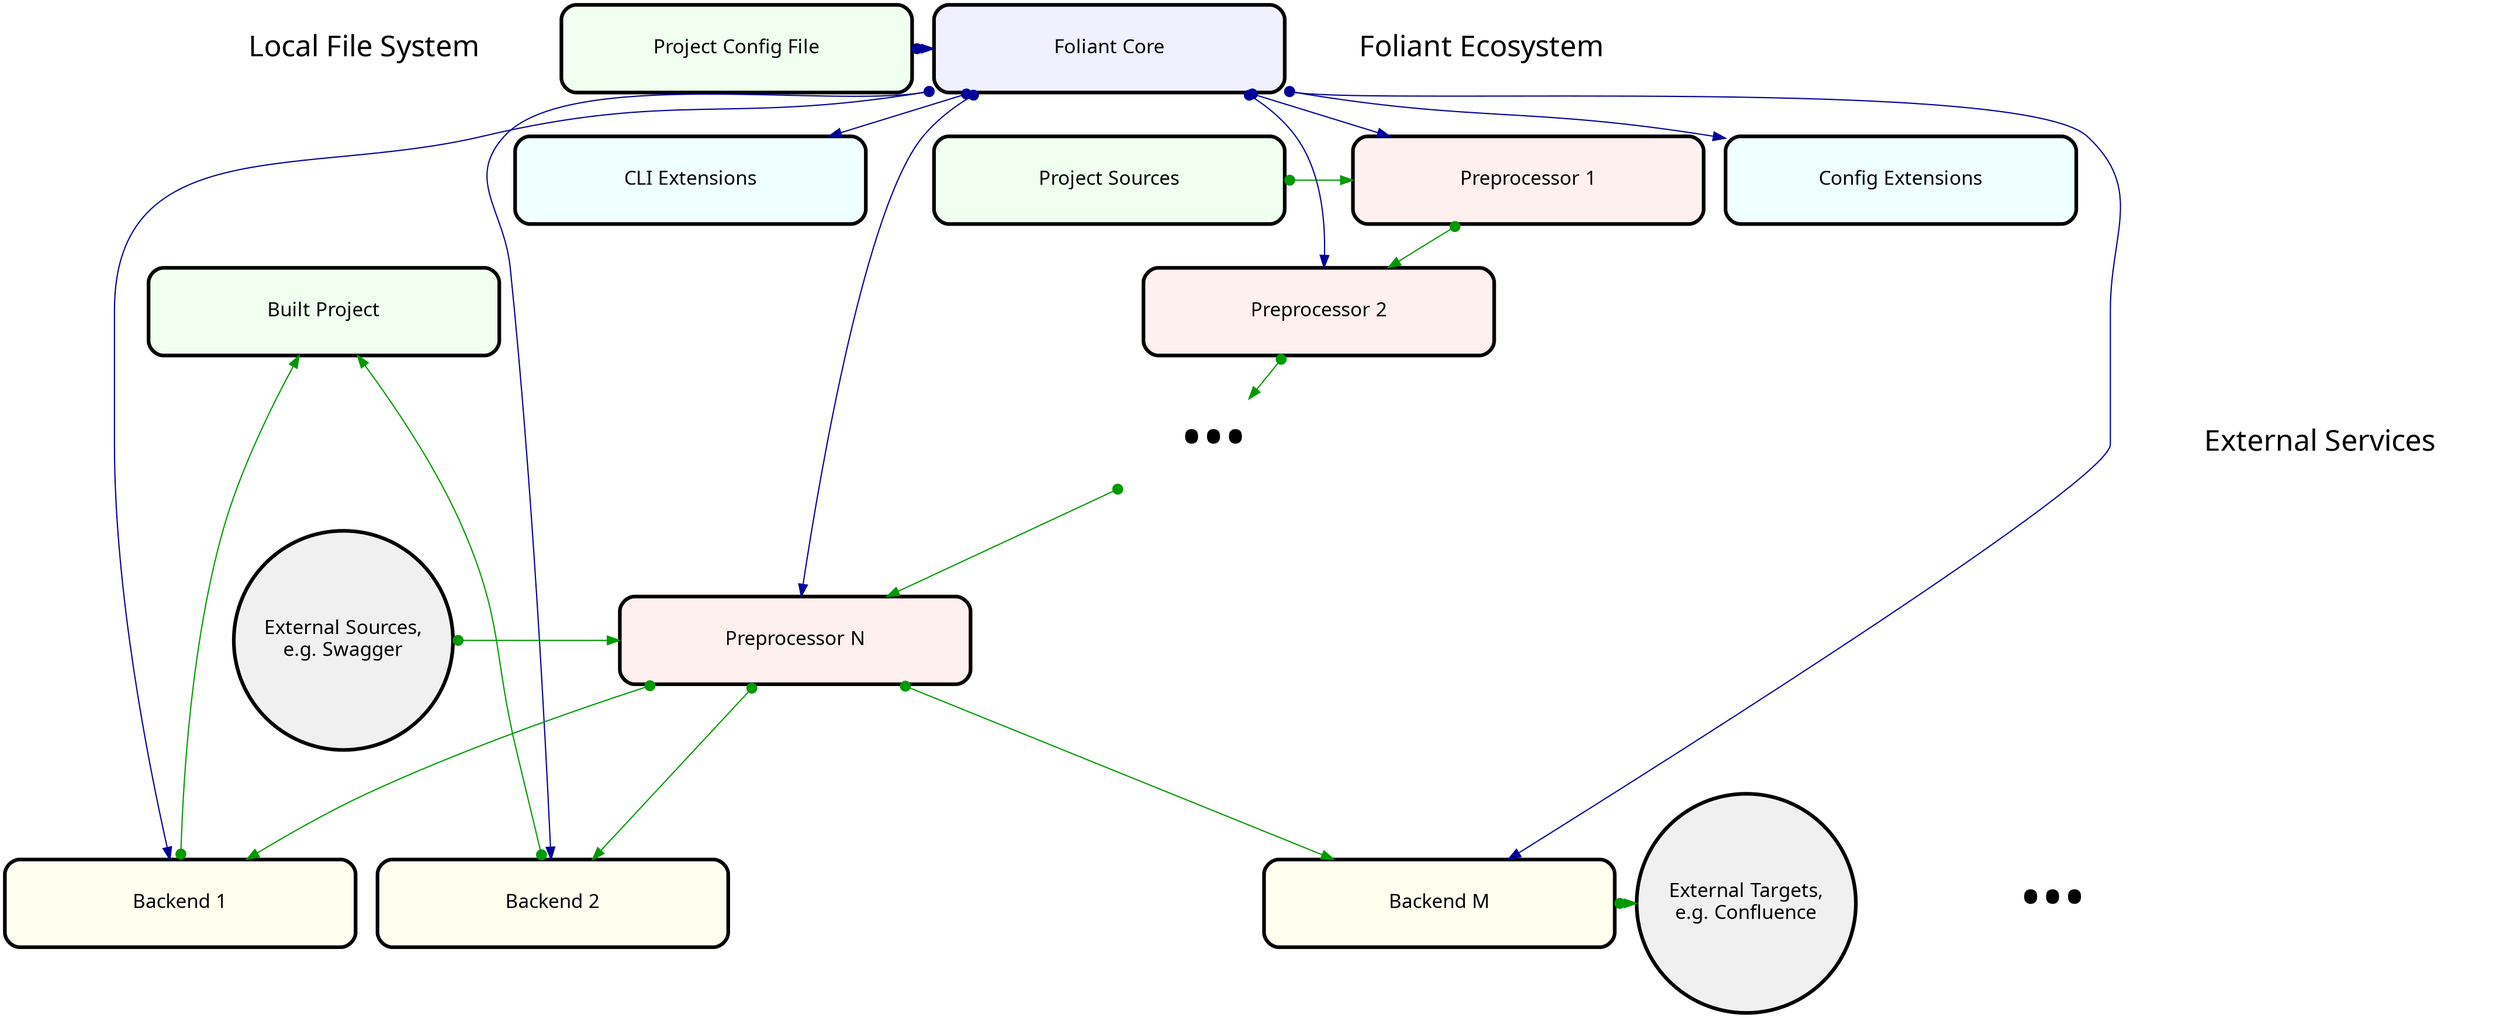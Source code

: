 digraph {
graph [splines = "true", fontname = "PT Sans Caption", fontsize = "16"];
node [shape = "box", fixedsize = "true", width = "4", height = "1", penwidth = "3", fontname = "PT Sans Caption", fontsize = "16"];
edge [dir = "both", arrowtail = "dot", arrowhead = "normal"];
"file_system_caption" [penwidth = "0", fontsize = "24", label = "Local File System", pos = "0, 0!"];
"config" [style = "filled, rounded", fillcolor = "#f0fff0", label = "Project Config File", pos = "0, -200!"];
"src" [style = "filled, rounded", fillcolor = "#f0fff0", label = "Project Sources", pos = "0, -400!"];
"artifacts" [style = "filled, rounded", fillcolor = "#f0fff0", label = "Built Project", pos = "0, -600!"];
"foliant_ecosystem_caption" [penwidth = "0", fontsize = "24", label = "Foliant Ecosystem", pos = "1200, 0!"];
"core" [style = "filled, rounded", fillcolor = "#f0f0ff", label = "Foliant Core", pos = "1200, -200!"];
"config_extensions" [style = "filled, rounded", fillcolor = "#f0ffff", label = "Config Extensions", pos = "2000, -400!"];
"cli_extensions" [style = "filled, rounded", fillcolor = "#f0ffff", label = "CLI Extensions", pos = "1600, -400!"];
"preprocessor_1" [style = "filled, rounded", fillcolor = "#fff0f0", label = "Preprocessor 1", pos = "800, -400!"];
"preprocessor_2" [style = "filled, rounded", fillcolor = "#fff0f0", label = "Preprocessor 2", pos = "800, -600!"];
"more_preprocessors" [penwidth = "0", fontsize = "48", label = "•••", pos = "800, -800!"];
"preprocessor_n" [style = "filled, rounded", fillcolor = "#fff0f0", label = "Preprocessor N", pos = "800, -1000!"];
"backend_1" [style = "filled, rounded", fillcolor = "#fffff0", label = "Backend 1", pos = "800, -1200!"];
"backend_2" [style = "filled, rounded", fillcolor = "#fffff0", label = "Backend 2", pos = "1200, -1200!"];
"more_backends" [penwidth = "0", fontsize = "48", label = "•••", pos = "1600, -1200!"];
"backend_m" [style = "filled, rounded", fillcolor = "#fffff0", label = "Backend M", pos = "2000, -1200!"];
"external_services_caption" [penwidth = "0", fontsize = "24", label = "External Services", pos = "2800, -800!"];
"external_sources" [shape = "circle", width = "2.5", height = "2.5", style = "filled", fillcolor = "#f0f0f0", label = "External Sources,\ne.g. Swagger", pos = "2800, -1000!"];
"external_targets" [shape = "circle", width = "2.5", height = "2.5", style = "filled", fillcolor = "#f0f0f0", label = "External Targets,\ne.g. Confluence", pos = "2800, -1200!"];
"config" -> "core" [color = "#000099"];
"core" -> "config_extensions" [color = "#000099"];
"core" -> "cli_extensions" [color = "#000099"];
"core" -> "preprocessor_1" [color = "#000099"];
"core" -> "preprocessor_2" [color = "#000099"];
"core" -> "preprocessor_n" [color = "#000099"];
"core" -> "backend_1" [color = "#000099"];
"core" -> "backend_2" [color = "#000099"];
"core" -> "backend_m" [color = "#000099"];
"src" -> "preprocessor_1" [color = "#009900"];
"preprocessor_1" -> "preprocessor_2" [color = "#009900"];
"preprocessor_2" -> "more_preprocessors" [color = "#009900"];
"more_preprocessors" -> "preprocessor_n" [color = "#009900"];
"external_sources" -> "preprocessor_n" [color = "#009900"];
"preprocessor_n" -> "backend_1" [color = "#009900"];
"preprocessor_n" -> "backend_2" [color = "#009900"];
"preprocessor_n" -> "backend_m" [color = "#009900"];
"backend_1" -> "artifacts" [color = "#009900"];
"backend_2" -> "artifacts" [color = "#009900"];
"backend_m" -> "external_targets" [color = "#009900"];
subgraph {
rank = "same";
"file_system_caption";
"foliant_ecosystem_caption";
}
subgraph {
rank = "same";
"config";
"core";
}
subgraph {
rank = "same";
"src";
"preprocessor_1";
"cli_extensions";
"config_extensions";
}
subgraph {
rank = "same";
"artifacts";
"preprocessor_2";
}
subgraph {
rank = "same";
"more_preprocessors";
"external_services_caption";
}
subgraph {
rank = "same";
"preprocessor_n";
"external_sources";
}
subgraph {
rank = "same";
"backend_1";
"backend_2";
"more_backends";
"backend_m";
"external_targets";
}
}
